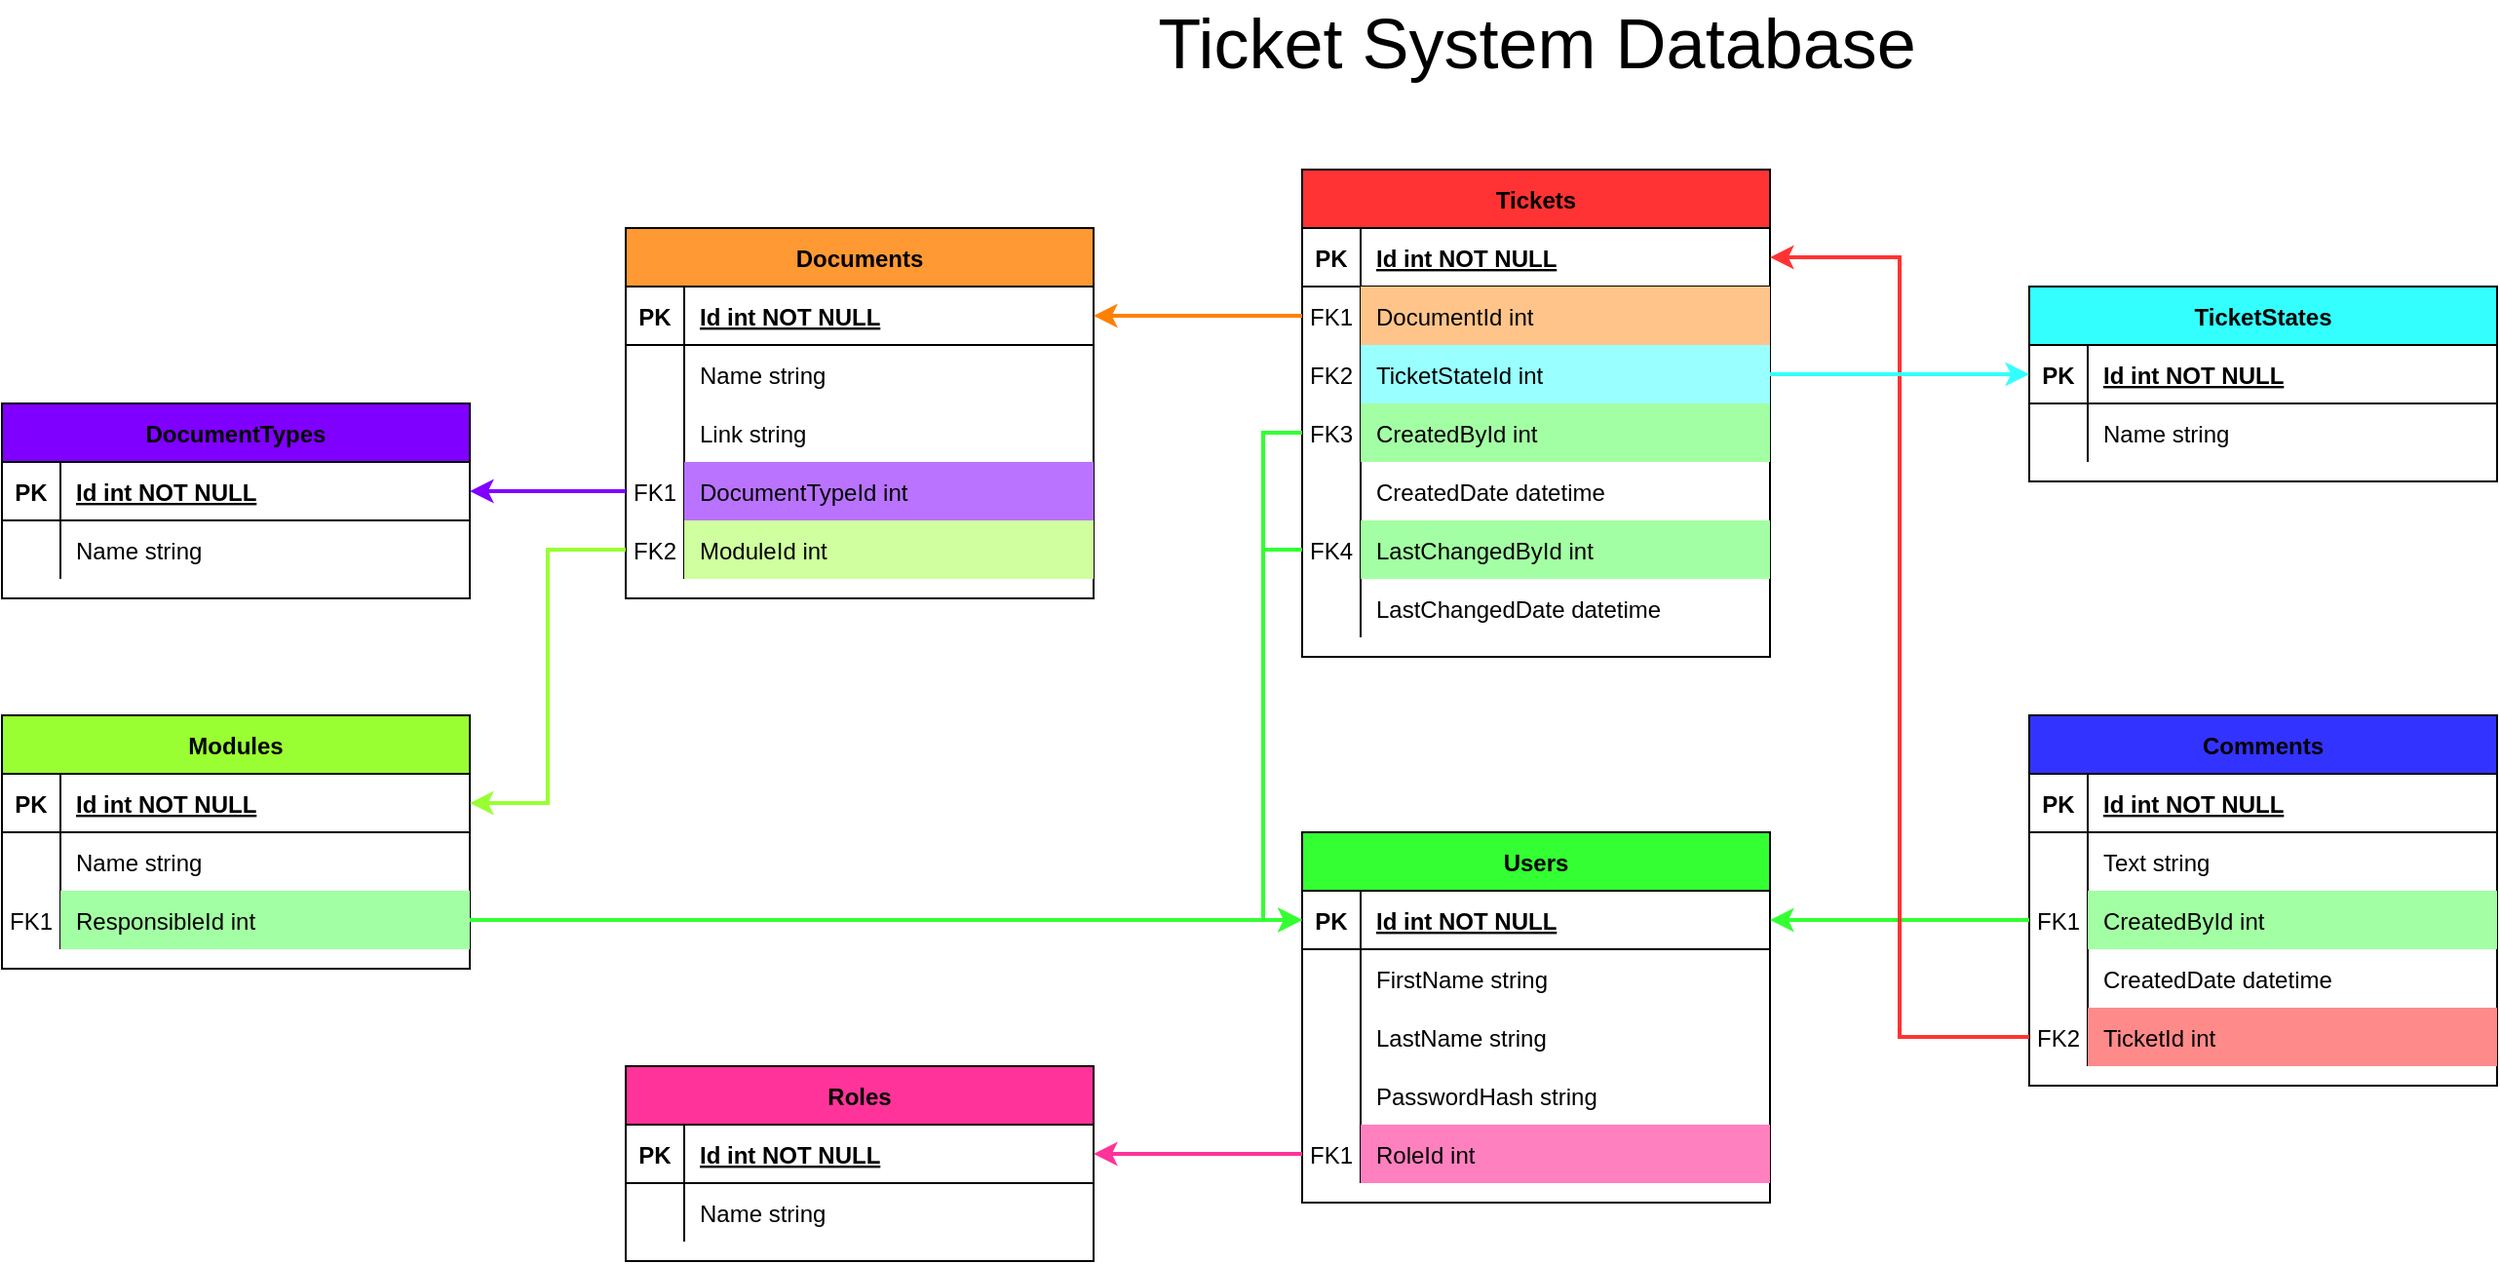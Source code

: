 <mxfile version="13.9.9" type="device"><diagram id="R2lEEEUBdFMjLlhIrx00" name="Page-1"><mxGraphModel dx="1086" dy="806" grid="1" gridSize="10" guides="1" tooltips="1" connect="1" arrows="1" fold="1" page="1" pageScale="1" pageWidth="1654" pageHeight="1169" math="0" shadow="0" extFonts="Permanent Marker^https://fonts.googleapis.com/css?family=Permanent+Marker"><root><mxCell id="0"/><mxCell id="1" parent="0"/><mxCell id="C-vyLk0tnHw3VtMMgP7b-2" value="Tickets" style="shape=table;startSize=30;container=1;collapsible=1;childLayout=tableLayout;fixedRows=1;rowLines=0;fontStyle=1;align=center;resizeLast=1;fillColor=#FF3333;" parent="1" vertex="1"><mxGeometry x="707" y="120" width="240" height="250" as="geometry"/></mxCell><mxCell id="C-vyLk0tnHw3VtMMgP7b-3" value="" style="shape=partialRectangle;collapsible=0;dropTarget=0;pointerEvents=0;fillColor=none;points=[[0,0.5],[1,0.5]];portConstraint=eastwest;top=0;left=0;right=0;bottom=1;" parent="C-vyLk0tnHw3VtMMgP7b-2" vertex="1"><mxGeometry y="30" width="240" height="30" as="geometry"/></mxCell><mxCell id="C-vyLk0tnHw3VtMMgP7b-4" value="PK" style="shape=partialRectangle;overflow=hidden;connectable=0;fillColor=none;top=0;left=0;bottom=0;right=0;fontStyle=1;" parent="C-vyLk0tnHw3VtMMgP7b-3" vertex="1"><mxGeometry width="30" height="30" as="geometry"/></mxCell><mxCell id="C-vyLk0tnHw3VtMMgP7b-5" value="Id int NOT NULL " style="shape=partialRectangle;overflow=hidden;connectable=0;fillColor=none;top=0;left=0;bottom=0;right=0;align=left;spacingLeft=6;fontStyle=5;" parent="C-vyLk0tnHw3VtMMgP7b-3" vertex="1"><mxGeometry x="30" width="210" height="30" as="geometry"/></mxCell><mxCell id="C-vyLk0tnHw3VtMMgP7b-9" value="" style="shape=partialRectangle;collapsible=0;dropTarget=0;pointerEvents=0;fillColor=none;points=[[0,0.5],[1,0.5]];portConstraint=eastwest;top=0;left=0;right=0;bottom=0;" parent="C-vyLk0tnHw3VtMMgP7b-2" vertex="1"><mxGeometry y="60" width="240" height="30" as="geometry"/></mxCell><mxCell id="C-vyLk0tnHw3VtMMgP7b-10" value="FK1" style="shape=partialRectangle;overflow=hidden;connectable=0;fillColor=none;top=0;left=0;bottom=0;right=0;" parent="C-vyLk0tnHw3VtMMgP7b-9" vertex="1"><mxGeometry width="30" height="30" as="geometry"/></mxCell><mxCell id="C-vyLk0tnHw3VtMMgP7b-11" value="DocumentId int" style="shape=partialRectangle;overflow=hidden;connectable=0;top=0;left=0;bottom=0;right=0;align=left;spacingLeft=6;fillColor=#FFC48A;" parent="C-vyLk0tnHw3VtMMgP7b-9" vertex="1"><mxGeometry x="30" width="210" height="30" as="geometry"/></mxCell><mxCell id="S55iQ5VllEJQa9KrodJ4-59" value="" style="shape=partialRectangle;collapsible=0;dropTarget=0;pointerEvents=0;fillColor=none;points=[[0,0.5],[1,0.5]];portConstraint=eastwest;top=0;left=0;right=0;bottom=0;" parent="C-vyLk0tnHw3VtMMgP7b-2" vertex="1"><mxGeometry y="90" width="240" height="30" as="geometry"/></mxCell><mxCell id="S55iQ5VllEJQa9KrodJ4-60" value="FK2" style="shape=partialRectangle;overflow=hidden;connectable=0;fillColor=none;top=0;left=0;bottom=0;right=0;" parent="S55iQ5VllEJQa9KrodJ4-59" vertex="1"><mxGeometry width="30" height="30" as="geometry"/></mxCell><mxCell id="S55iQ5VllEJQa9KrodJ4-61" value="TicketStateId int" style="shape=partialRectangle;overflow=hidden;connectable=0;top=0;left=0;bottom=0;right=0;align=left;spacingLeft=6;fillColor=#99FFFF;" parent="S55iQ5VllEJQa9KrodJ4-59" vertex="1"><mxGeometry x="30" width="210" height="30" as="geometry"/></mxCell><mxCell id="S55iQ5VllEJQa9KrodJ4-62" value="" style="shape=partialRectangle;collapsible=0;dropTarget=0;pointerEvents=0;fillColor=none;points=[[0,0.5],[1,0.5]];portConstraint=eastwest;top=0;left=0;right=0;bottom=0;" parent="C-vyLk0tnHw3VtMMgP7b-2" vertex="1"><mxGeometry y="120" width="240" height="30" as="geometry"/></mxCell><mxCell id="S55iQ5VllEJQa9KrodJ4-63" value="FK3" style="shape=partialRectangle;overflow=hidden;connectable=0;fillColor=none;top=0;left=0;bottom=0;right=0;" parent="S55iQ5VllEJQa9KrodJ4-62" vertex="1"><mxGeometry width="30" height="30" as="geometry"/></mxCell><mxCell id="S55iQ5VllEJQa9KrodJ4-64" value="CreatedById int" style="shape=partialRectangle;overflow=hidden;connectable=0;top=0;left=0;bottom=0;right=0;align=left;spacingLeft=6;fillColor=#A3FFA3;" parent="S55iQ5VllEJQa9KrodJ4-62" vertex="1"><mxGeometry x="30" width="210" height="30" as="geometry"/></mxCell><mxCell id="S55iQ5VllEJQa9KrodJ4-65" value="" style="shape=partialRectangle;collapsible=0;dropTarget=0;pointerEvents=0;fillColor=none;points=[[0,0.5],[1,0.5]];portConstraint=eastwest;top=0;left=0;right=0;bottom=0;" parent="C-vyLk0tnHw3VtMMgP7b-2" vertex="1"><mxGeometry y="150" width="240" height="30" as="geometry"/></mxCell><mxCell id="S55iQ5VllEJQa9KrodJ4-66" value="" style="shape=partialRectangle;overflow=hidden;connectable=0;fillColor=none;top=0;left=0;bottom=0;right=0;" parent="S55iQ5VllEJQa9KrodJ4-65" vertex="1"><mxGeometry width="30" height="30" as="geometry"/></mxCell><mxCell id="S55iQ5VllEJQa9KrodJ4-67" value="CreatedDate datetime" style="shape=partialRectangle;overflow=hidden;connectable=0;fillColor=none;top=0;left=0;bottom=0;right=0;align=left;spacingLeft=6;" parent="S55iQ5VllEJQa9KrodJ4-65" vertex="1"><mxGeometry x="30" width="210" height="30" as="geometry"/></mxCell><mxCell id="S55iQ5VllEJQa9KrodJ4-68" value="" style="shape=partialRectangle;collapsible=0;dropTarget=0;pointerEvents=0;fillColor=none;points=[[0,0.5],[1,0.5]];portConstraint=eastwest;top=0;left=0;right=0;bottom=0;" parent="C-vyLk0tnHw3VtMMgP7b-2" vertex="1"><mxGeometry y="180" width="240" height="30" as="geometry"/></mxCell><mxCell id="S55iQ5VllEJQa9KrodJ4-69" value="FK4" style="shape=partialRectangle;overflow=hidden;connectable=0;fillColor=none;top=0;left=0;bottom=0;right=0;" parent="S55iQ5VllEJQa9KrodJ4-68" vertex="1"><mxGeometry width="30" height="30" as="geometry"/></mxCell><mxCell id="S55iQ5VllEJQa9KrodJ4-70" value="LastChangedById int" style="shape=partialRectangle;overflow=hidden;connectable=0;top=0;left=0;bottom=0;right=0;align=left;spacingLeft=6;fillColor=#A3FFA3;" parent="S55iQ5VllEJQa9KrodJ4-68" vertex="1"><mxGeometry x="30" width="210" height="30" as="geometry"/></mxCell><mxCell id="S55iQ5VllEJQa9KrodJ4-71" value="" style="shape=partialRectangle;collapsible=0;dropTarget=0;pointerEvents=0;fillColor=none;points=[[0,0.5],[1,0.5]];portConstraint=eastwest;top=0;left=0;right=0;bottom=0;" parent="C-vyLk0tnHw3VtMMgP7b-2" vertex="1"><mxGeometry y="210" width="240" height="30" as="geometry"/></mxCell><mxCell id="S55iQ5VllEJQa9KrodJ4-72" value="" style="shape=partialRectangle;overflow=hidden;connectable=0;fillColor=none;top=0;left=0;bottom=0;right=0;" parent="S55iQ5VllEJQa9KrodJ4-71" vertex="1"><mxGeometry width="30" height="30" as="geometry"/></mxCell><mxCell id="S55iQ5VllEJQa9KrodJ4-73" value="LastChangedDate datetime" style="shape=partialRectangle;overflow=hidden;connectable=0;fillColor=none;top=0;left=0;bottom=0;right=0;align=left;spacingLeft=6;" parent="S55iQ5VllEJQa9KrodJ4-71" vertex="1"><mxGeometry x="30" width="210" height="30" as="geometry"/></mxCell><mxCell id="C-vyLk0tnHw3VtMMgP7b-23" value="DocumentTypes" style="shape=table;startSize=30;container=1;collapsible=1;childLayout=tableLayout;fixedRows=1;rowLines=0;fontStyle=1;align=center;resizeLast=1;fillColor=#7F00FF;" parent="1" vertex="1"><mxGeometry x="40" y="240" width="240" height="100" as="geometry"/></mxCell><mxCell id="C-vyLk0tnHw3VtMMgP7b-24" value="" style="shape=partialRectangle;collapsible=0;dropTarget=0;pointerEvents=0;fillColor=none;points=[[0,0.5],[1,0.5]];portConstraint=eastwest;top=0;left=0;right=0;bottom=1;" parent="C-vyLk0tnHw3VtMMgP7b-23" vertex="1"><mxGeometry y="30" width="240" height="30" as="geometry"/></mxCell><mxCell id="C-vyLk0tnHw3VtMMgP7b-25" value="PK" style="shape=partialRectangle;overflow=hidden;connectable=0;fillColor=none;top=0;left=0;bottom=0;right=0;fontStyle=1;" parent="C-vyLk0tnHw3VtMMgP7b-24" vertex="1"><mxGeometry width="30" height="30" as="geometry"/></mxCell><mxCell id="C-vyLk0tnHw3VtMMgP7b-26" value="Id int NOT NULL " style="shape=partialRectangle;overflow=hidden;connectable=0;fillColor=none;top=0;left=0;bottom=0;right=0;align=left;spacingLeft=6;fontStyle=5;" parent="C-vyLk0tnHw3VtMMgP7b-24" vertex="1"><mxGeometry x="30" width="210" height="30" as="geometry"/></mxCell><mxCell id="C-vyLk0tnHw3VtMMgP7b-27" value="" style="shape=partialRectangle;collapsible=0;dropTarget=0;pointerEvents=0;fillColor=none;points=[[0,0.5],[1,0.5]];portConstraint=eastwest;top=0;left=0;right=0;bottom=0;" parent="C-vyLk0tnHw3VtMMgP7b-23" vertex="1"><mxGeometry y="60" width="240" height="30" as="geometry"/></mxCell><mxCell id="C-vyLk0tnHw3VtMMgP7b-28" value="" style="shape=partialRectangle;overflow=hidden;connectable=0;fillColor=none;top=0;left=0;bottom=0;right=0;" parent="C-vyLk0tnHw3VtMMgP7b-27" vertex="1"><mxGeometry width="30" height="30" as="geometry"/></mxCell><mxCell id="C-vyLk0tnHw3VtMMgP7b-29" value="Name string" style="shape=partialRectangle;overflow=hidden;connectable=0;fillColor=none;top=0;left=0;bottom=0;right=0;align=left;spacingLeft=6;" parent="C-vyLk0tnHw3VtMMgP7b-27" vertex="1"><mxGeometry x="30" width="210" height="30" as="geometry"/></mxCell><mxCell id="S55iQ5VllEJQa9KrodJ4-15" value="Modules" style="shape=table;startSize=30;container=1;collapsible=1;childLayout=tableLayout;fixedRows=1;rowLines=0;fontStyle=1;align=center;resizeLast=1;fillColor=#99FF33;" parent="1" vertex="1"><mxGeometry x="40" y="400" width="240" height="130" as="geometry"/></mxCell><mxCell id="S55iQ5VllEJQa9KrodJ4-16" value="" style="shape=partialRectangle;collapsible=0;dropTarget=0;pointerEvents=0;fillColor=none;points=[[0,0.5],[1,0.5]];portConstraint=eastwest;top=0;left=0;right=0;bottom=1;" parent="S55iQ5VllEJQa9KrodJ4-15" vertex="1"><mxGeometry y="30" width="240" height="30" as="geometry"/></mxCell><mxCell id="S55iQ5VllEJQa9KrodJ4-17" value="PK" style="shape=partialRectangle;overflow=hidden;connectable=0;fillColor=none;top=0;left=0;bottom=0;right=0;fontStyle=1;" parent="S55iQ5VllEJQa9KrodJ4-16" vertex="1"><mxGeometry width="30" height="30" as="geometry"/></mxCell><mxCell id="S55iQ5VllEJQa9KrodJ4-18" value="Id int NOT NULL " style="shape=partialRectangle;overflow=hidden;connectable=0;fillColor=none;top=0;left=0;bottom=0;right=0;align=left;spacingLeft=6;fontStyle=5;" parent="S55iQ5VllEJQa9KrodJ4-16" vertex="1"><mxGeometry x="30" width="210" height="30" as="geometry"/></mxCell><mxCell id="S55iQ5VllEJQa9KrodJ4-19" value="" style="shape=partialRectangle;collapsible=0;dropTarget=0;pointerEvents=0;fillColor=none;points=[[0,0.5],[1,0.5]];portConstraint=eastwest;top=0;left=0;right=0;bottom=0;" parent="S55iQ5VllEJQa9KrodJ4-15" vertex="1"><mxGeometry y="60" width="240" height="30" as="geometry"/></mxCell><mxCell id="S55iQ5VllEJQa9KrodJ4-20" value="" style="shape=partialRectangle;overflow=hidden;connectable=0;fillColor=none;top=0;left=0;bottom=0;right=0;" parent="S55iQ5VllEJQa9KrodJ4-19" vertex="1"><mxGeometry width="30" height="30" as="geometry"/></mxCell><mxCell id="S55iQ5VllEJQa9KrodJ4-21" value="Name string" style="shape=partialRectangle;overflow=hidden;connectable=0;fillColor=none;top=0;left=0;bottom=0;right=0;align=left;spacingLeft=6;" parent="S55iQ5VllEJQa9KrodJ4-19" vertex="1"><mxGeometry x="30" width="210" height="30" as="geometry"/></mxCell><mxCell id="5QqvSq-tXzuKRRl05Fz5-21" value="" style="shape=partialRectangle;collapsible=0;dropTarget=0;pointerEvents=0;fillColor=none;points=[[0,0.5],[1,0.5]];portConstraint=eastwest;top=0;left=0;right=0;bottom=0;" parent="S55iQ5VllEJQa9KrodJ4-15" vertex="1"><mxGeometry y="90" width="240" height="30" as="geometry"/></mxCell><mxCell id="5QqvSq-tXzuKRRl05Fz5-22" value="FK1" style="shape=partialRectangle;overflow=hidden;connectable=0;fillColor=none;top=0;left=0;bottom=0;right=0;" parent="5QqvSq-tXzuKRRl05Fz5-21" vertex="1"><mxGeometry width="30" height="30" as="geometry"/></mxCell><mxCell id="5QqvSq-tXzuKRRl05Fz5-23" value="ResponsibleId int" style="shape=partialRectangle;overflow=hidden;connectable=0;top=0;left=0;bottom=0;right=0;align=left;spacingLeft=6;fillColor=#A3FFA3;" parent="5QqvSq-tXzuKRRl05Fz5-21" vertex="1"><mxGeometry x="30" width="210" height="30" as="geometry"/></mxCell><mxCell id="S55iQ5VllEJQa9KrodJ4-22" value="TicketStates" style="shape=table;startSize=30;container=1;collapsible=1;childLayout=tableLayout;fixedRows=1;rowLines=0;fontStyle=1;align=center;resizeLast=1;fillColor=#33FFFF;" parent="1" vertex="1"><mxGeometry x="1080" y="180" width="240" height="100" as="geometry"/></mxCell><mxCell id="S55iQ5VllEJQa9KrodJ4-23" value="" style="shape=partialRectangle;collapsible=0;dropTarget=0;pointerEvents=0;fillColor=none;points=[[0,0.5],[1,0.5]];portConstraint=eastwest;top=0;left=0;right=0;bottom=1;" parent="S55iQ5VllEJQa9KrodJ4-22" vertex="1"><mxGeometry y="30" width="240" height="30" as="geometry"/></mxCell><mxCell id="S55iQ5VllEJQa9KrodJ4-24" value="PK" style="shape=partialRectangle;overflow=hidden;connectable=0;fillColor=none;top=0;left=0;bottom=0;right=0;fontStyle=1;" parent="S55iQ5VllEJQa9KrodJ4-23" vertex="1"><mxGeometry width="30" height="30" as="geometry"/></mxCell><mxCell id="S55iQ5VllEJQa9KrodJ4-25" value="Id int NOT NULL " style="shape=partialRectangle;overflow=hidden;connectable=0;fillColor=none;top=0;left=0;bottom=0;right=0;align=left;spacingLeft=6;fontStyle=5;" parent="S55iQ5VllEJQa9KrodJ4-23" vertex="1"><mxGeometry x="30" width="210" height="30" as="geometry"/></mxCell><mxCell id="S55iQ5VllEJQa9KrodJ4-26" value="" style="shape=partialRectangle;collapsible=0;dropTarget=0;pointerEvents=0;fillColor=none;points=[[0,0.5],[1,0.5]];portConstraint=eastwest;top=0;left=0;right=0;bottom=0;" parent="S55iQ5VllEJQa9KrodJ4-22" vertex="1"><mxGeometry y="60" width="240" height="30" as="geometry"/></mxCell><mxCell id="S55iQ5VllEJQa9KrodJ4-27" value="" style="shape=partialRectangle;overflow=hidden;connectable=0;fillColor=none;top=0;left=0;bottom=0;right=0;" parent="S55iQ5VllEJQa9KrodJ4-26" vertex="1"><mxGeometry width="30" height="30" as="geometry"/></mxCell><mxCell id="S55iQ5VllEJQa9KrodJ4-28" value="Name string" style="shape=partialRectangle;overflow=hidden;connectable=0;fillColor=none;top=0;left=0;bottom=0;right=0;align=left;spacingLeft=6;" parent="S55iQ5VllEJQa9KrodJ4-26" vertex="1"><mxGeometry x="30" width="210" height="30" as="geometry"/></mxCell><mxCell id="S55iQ5VllEJQa9KrodJ4-29" value="Roles" style="shape=table;startSize=30;container=1;collapsible=1;childLayout=tableLayout;fixedRows=1;rowLines=0;fontStyle=1;align=center;resizeLast=1;fillColor=#FF3399;" parent="1" vertex="1"><mxGeometry x="360" y="580" width="240" height="100" as="geometry"/></mxCell><mxCell id="S55iQ5VllEJQa9KrodJ4-30" value="" style="shape=partialRectangle;collapsible=0;dropTarget=0;pointerEvents=0;fillColor=none;points=[[0,0.5],[1,0.5]];portConstraint=eastwest;top=0;left=0;right=0;bottom=1;" parent="S55iQ5VllEJQa9KrodJ4-29" vertex="1"><mxGeometry y="30" width="240" height="30" as="geometry"/></mxCell><mxCell id="S55iQ5VllEJQa9KrodJ4-31" value="PK" style="shape=partialRectangle;overflow=hidden;connectable=0;fillColor=none;top=0;left=0;bottom=0;right=0;fontStyle=1;" parent="S55iQ5VllEJQa9KrodJ4-30" vertex="1"><mxGeometry width="30" height="30" as="geometry"/></mxCell><mxCell id="S55iQ5VllEJQa9KrodJ4-32" value="Id int NOT NULL " style="shape=partialRectangle;overflow=hidden;connectable=0;fillColor=none;top=0;left=0;bottom=0;right=0;align=left;spacingLeft=6;fontStyle=5;" parent="S55iQ5VllEJQa9KrodJ4-30" vertex="1"><mxGeometry x="30" width="210" height="30" as="geometry"/></mxCell><mxCell id="S55iQ5VllEJQa9KrodJ4-33" value="" style="shape=partialRectangle;collapsible=0;dropTarget=0;pointerEvents=0;fillColor=none;points=[[0,0.5],[1,0.5]];portConstraint=eastwest;top=0;left=0;right=0;bottom=0;" parent="S55iQ5VllEJQa9KrodJ4-29" vertex="1"><mxGeometry y="60" width="240" height="30" as="geometry"/></mxCell><mxCell id="S55iQ5VllEJQa9KrodJ4-34" value="" style="shape=partialRectangle;overflow=hidden;connectable=0;fillColor=none;top=0;left=0;bottom=0;right=0;" parent="S55iQ5VllEJQa9KrodJ4-33" vertex="1"><mxGeometry width="30" height="30" as="geometry"/></mxCell><mxCell id="S55iQ5VllEJQa9KrodJ4-35" value="Name string" style="shape=partialRectangle;overflow=hidden;connectable=0;fillColor=none;top=0;left=0;bottom=0;right=0;align=left;spacingLeft=6;" parent="S55iQ5VllEJQa9KrodJ4-33" vertex="1"><mxGeometry x="30" width="210" height="30" as="geometry"/></mxCell><mxCell id="S55iQ5VllEJQa9KrodJ4-43" value="Users" style="shape=table;startSize=30;container=1;collapsible=1;childLayout=tableLayout;fixedRows=1;rowLines=0;fontStyle=1;align=center;resizeLast=1;fillColor=#33FF33;" parent="1" vertex="1"><mxGeometry x="707" y="460" width="240" height="190" as="geometry"/></mxCell><mxCell id="S55iQ5VllEJQa9KrodJ4-44" value="" style="shape=partialRectangle;collapsible=0;dropTarget=0;pointerEvents=0;fillColor=none;points=[[0,0.5],[1,0.5]];portConstraint=eastwest;top=0;left=0;right=0;bottom=1;" parent="S55iQ5VllEJQa9KrodJ4-43" vertex="1"><mxGeometry y="30" width="240" height="30" as="geometry"/></mxCell><mxCell id="S55iQ5VllEJQa9KrodJ4-45" value="PK" style="shape=partialRectangle;overflow=hidden;connectable=0;fillColor=none;top=0;left=0;bottom=0;right=0;fontStyle=1;" parent="S55iQ5VllEJQa9KrodJ4-44" vertex="1"><mxGeometry width="30" height="30" as="geometry"/></mxCell><mxCell id="S55iQ5VllEJQa9KrodJ4-46" value="Id int NOT NULL " style="shape=partialRectangle;overflow=hidden;connectable=0;fillColor=none;top=0;left=0;bottom=0;right=0;align=left;spacingLeft=6;fontStyle=5;" parent="S55iQ5VllEJQa9KrodJ4-44" vertex="1"><mxGeometry x="30" width="210" height="30" as="geometry"/></mxCell><mxCell id="S55iQ5VllEJQa9KrodJ4-47" value="" style="shape=partialRectangle;collapsible=0;dropTarget=0;pointerEvents=0;fillColor=none;points=[[0,0.5],[1,0.5]];portConstraint=eastwest;top=0;left=0;right=0;bottom=0;" parent="S55iQ5VllEJQa9KrodJ4-43" vertex="1"><mxGeometry y="60" width="240" height="30" as="geometry"/></mxCell><mxCell id="S55iQ5VllEJQa9KrodJ4-48" value="" style="shape=partialRectangle;overflow=hidden;connectable=0;fillColor=none;top=0;left=0;bottom=0;right=0;" parent="S55iQ5VllEJQa9KrodJ4-47" vertex="1"><mxGeometry width="30" height="30" as="geometry"/></mxCell><mxCell id="S55iQ5VllEJQa9KrodJ4-49" value="FirstName string" style="shape=partialRectangle;overflow=hidden;connectable=0;fillColor=none;top=0;left=0;bottom=0;right=0;align=left;spacingLeft=6;" parent="S55iQ5VllEJQa9KrodJ4-47" vertex="1"><mxGeometry x="30" width="210" height="30" as="geometry"/></mxCell><mxCell id="S55iQ5VllEJQa9KrodJ4-50" value="" style="shape=partialRectangle;collapsible=0;dropTarget=0;pointerEvents=0;fillColor=none;points=[[0,0.5],[1,0.5]];portConstraint=eastwest;top=0;left=0;right=0;bottom=0;" parent="S55iQ5VllEJQa9KrodJ4-43" vertex="1"><mxGeometry y="90" width="240" height="30" as="geometry"/></mxCell><mxCell id="S55iQ5VllEJQa9KrodJ4-51" value="" style="shape=partialRectangle;overflow=hidden;connectable=0;fillColor=none;top=0;left=0;bottom=0;right=0;" parent="S55iQ5VllEJQa9KrodJ4-50" vertex="1"><mxGeometry width="30" height="30" as="geometry"/></mxCell><mxCell id="S55iQ5VllEJQa9KrodJ4-52" value="LastName string" style="shape=partialRectangle;overflow=hidden;connectable=0;fillColor=none;top=0;left=0;bottom=0;right=0;align=left;spacingLeft=6;" parent="S55iQ5VllEJQa9KrodJ4-50" vertex="1"><mxGeometry x="30" width="210" height="30" as="geometry"/></mxCell><mxCell id="5QqvSq-tXzuKRRl05Fz5-15" value="" style="shape=partialRectangle;collapsible=0;dropTarget=0;pointerEvents=0;fillColor=none;points=[[0,0.5],[1,0.5]];portConstraint=eastwest;top=0;left=0;right=0;bottom=0;" parent="S55iQ5VllEJQa9KrodJ4-43" vertex="1"><mxGeometry y="120" width="240" height="30" as="geometry"/></mxCell><mxCell id="5QqvSq-tXzuKRRl05Fz5-16" value="" style="shape=partialRectangle;overflow=hidden;connectable=0;fillColor=none;top=0;left=0;bottom=0;right=0;" parent="5QqvSq-tXzuKRRl05Fz5-15" vertex="1"><mxGeometry width="30" height="30" as="geometry"/></mxCell><mxCell id="5QqvSq-tXzuKRRl05Fz5-17" value="PasswordHash string" style="shape=partialRectangle;overflow=hidden;connectable=0;fillColor=none;top=0;left=0;bottom=0;right=0;align=left;spacingLeft=6;" parent="5QqvSq-tXzuKRRl05Fz5-15" vertex="1"><mxGeometry x="30" width="210" height="30" as="geometry"/></mxCell><mxCell id="5QqvSq-tXzuKRRl05Fz5-24" value="" style="shape=partialRectangle;collapsible=0;dropTarget=0;pointerEvents=0;fillColor=none;points=[[0,0.5],[1,0.5]];portConstraint=eastwest;top=0;left=0;right=0;bottom=0;" parent="S55iQ5VllEJQa9KrodJ4-43" vertex="1"><mxGeometry y="150" width="240" height="30" as="geometry"/></mxCell><mxCell id="5QqvSq-tXzuKRRl05Fz5-25" value="FK1" style="shape=partialRectangle;overflow=hidden;connectable=0;fillColor=none;top=0;left=0;bottom=0;right=0;" parent="5QqvSq-tXzuKRRl05Fz5-24" vertex="1"><mxGeometry width="30" height="30" as="geometry"/></mxCell><mxCell id="5QqvSq-tXzuKRRl05Fz5-26" value="RoleId int" style="shape=partialRectangle;overflow=hidden;connectable=0;top=0;left=0;bottom=0;right=0;align=left;spacingLeft=6;fillColor=#FF80BF;" parent="5QqvSq-tXzuKRRl05Fz5-24" vertex="1"><mxGeometry x="30" width="210" height="30" as="geometry"/></mxCell><mxCell id="S55iQ5VllEJQa9KrodJ4-74" value="Comments" style="shape=table;startSize=30;container=1;collapsible=1;childLayout=tableLayout;fixedRows=1;rowLines=0;fontStyle=1;align=center;resizeLast=1;fillColor=#3333FF;" parent="1" vertex="1"><mxGeometry x="1080" y="400" width="240" height="190" as="geometry"/></mxCell><mxCell id="S55iQ5VllEJQa9KrodJ4-75" value="" style="shape=partialRectangle;collapsible=0;dropTarget=0;pointerEvents=0;fillColor=none;points=[[0,0.5],[1,0.5]];portConstraint=eastwest;top=0;left=0;right=0;bottom=1;" parent="S55iQ5VllEJQa9KrodJ4-74" vertex="1"><mxGeometry y="30" width="240" height="30" as="geometry"/></mxCell><mxCell id="S55iQ5VllEJQa9KrodJ4-76" value="PK" style="shape=partialRectangle;overflow=hidden;connectable=0;fillColor=none;top=0;left=0;bottom=0;right=0;fontStyle=1;" parent="S55iQ5VllEJQa9KrodJ4-75" vertex="1"><mxGeometry width="30" height="30" as="geometry"/></mxCell><mxCell id="S55iQ5VllEJQa9KrodJ4-77" value="Id int NOT NULL " style="shape=partialRectangle;overflow=hidden;connectable=0;fillColor=none;top=0;left=0;bottom=0;right=0;align=left;spacingLeft=6;fontStyle=5;" parent="S55iQ5VllEJQa9KrodJ4-75" vertex="1"><mxGeometry x="30" width="210" height="30" as="geometry"/></mxCell><mxCell id="S55iQ5VllEJQa9KrodJ4-78" value="" style="shape=partialRectangle;collapsible=0;dropTarget=0;pointerEvents=0;fillColor=none;points=[[0,0.5],[1,0.5]];portConstraint=eastwest;top=0;left=0;right=0;bottom=0;" parent="S55iQ5VllEJQa9KrodJ4-74" vertex="1"><mxGeometry y="60" width="240" height="30" as="geometry"/></mxCell><mxCell id="S55iQ5VllEJQa9KrodJ4-79" value="" style="shape=partialRectangle;overflow=hidden;connectable=0;fillColor=none;top=0;left=0;bottom=0;right=0;" parent="S55iQ5VllEJQa9KrodJ4-78" vertex="1"><mxGeometry width="30" height="30" as="geometry"/></mxCell><mxCell id="S55iQ5VllEJQa9KrodJ4-80" value="Text string" style="shape=partialRectangle;overflow=hidden;connectable=0;fillColor=none;top=0;left=0;bottom=0;right=0;align=left;spacingLeft=6;" parent="S55iQ5VllEJQa9KrodJ4-78" vertex="1"><mxGeometry x="30" width="210" height="30" as="geometry"/></mxCell><mxCell id="S55iQ5VllEJQa9KrodJ4-87" value="" style="shape=partialRectangle;collapsible=0;dropTarget=0;pointerEvents=0;fillColor=none;points=[[0,0.5],[1,0.5]];portConstraint=eastwest;top=0;left=0;right=0;bottom=0;" parent="S55iQ5VllEJQa9KrodJ4-74" vertex="1"><mxGeometry y="90" width="240" height="30" as="geometry"/></mxCell><mxCell id="S55iQ5VllEJQa9KrodJ4-88" value="FK1" style="shape=partialRectangle;overflow=hidden;connectable=0;fillColor=none;top=0;left=0;bottom=0;right=0;" parent="S55iQ5VllEJQa9KrodJ4-87" vertex="1"><mxGeometry width="30" height="30" as="geometry"/></mxCell><mxCell id="S55iQ5VllEJQa9KrodJ4-89" value="CreatedById int" style="shape=partialRectangle;overflow=hidden;connectable=0;top=0;left=0;bottom=0;right=0;align=left;spacingLeft=6;fillColor=#A3FFA3;" parent="S55iQ5VllEJQa9KrodJ4-87" vertex="1"><mxGeometry x="30" width="210" height="30" as="geometry"/></mxCell><mxCell id="5QqvSq-tXzuKRRl05Fz5-1" value="" style="shape=partialRectangle;collapsible=0;dropTarget=0;pointerEvents=0;fillColor=none;points=[[0,0.5],[1,0.5]];portConstraint=eastwest;top=0;left=0;right=0;bottom=0;" parent="S55iQ5VllEJQa9KrodJ4-74" vertex="1"><mxGeometry y="120" width="240" height="30" as="geometry"/></mxCell><mxCell id="5QqvSq-tXzuKRRl05Fz5-2" value="" style="shape=partialRectangle;overflow=hidden;connectable=0;fillColor=none;top=0;left=0;bottom=0;right=0;" parent="5QqvSq-tXzuKRRl05Fz5-1" vertex="1"><mxGeometry width="30" height="30" as="geometry"/></mxCell><mxCell id="5QqvSq-tXzuKRRl05Fz5-3" value="CreatedDate datetime" style="shape=partialRectangle;overflow=hidden;connectable=0;fillColor=none;top=0;left=0;bottom=0;right=0;align=left;spacingLeft=6;" parent="5QqvSq-tXzuKRRl05Fz5-1" vertex="1"><mxGeometry x="30" width="210" height="30" as="geometry"/></mxCell><mxCell id="S55iQ5VllEJQa9KrodJ4-93" value="" style="shape=partialRectangle;collapsible=0;dropTarget=0;pointerEvents=0;fillColor=none;points=[[0,0.5],[1,0.5]];portConstraint=eastwest;top=0;left=0;right=0;bottom=0;" parent="S55iQ5VllEJQa9KrodJ4-74" vertex="1"><mxGeometry y="150" width="240" height="30" as="geometry"/></mxCell><mxCell id="S55iQ5VllEJQa9KrodJ4-94" value="FK2" style="shape=partialRectangle;overflow=hidden;connectable=0;fillColor=none;top=0;left=0;bottom=0;right=0;" parent="S55iQ5VllEJQa9KrodJ4-93" vertex="1"><mxGeometry width="30" height="30" as="geometry"/></mxCell><mxCell id="S55iQ5VllEJQa9KrodJ4-95" value="TicketId int" style="shape=partialRectangle;overflow=hidden;connectable=0;top=0;left=0;bottom=0;right=0;align=left;spacingLeft=6;fillColor=#FF8A8A;" parent="S55iQ5VllEJQa9KrodJ4-93" vertex="1"><mxGeometry x="30" width="210" height="30" as="geometry"/></mxCell><mxCell id="S55iQ5VllEJQa9KrodJ4-96" value="Documents" style="shape=table;startSize=30;container=1;collapsible=1;childLayout=tableLayout;fixedRows=1;rowLines=0;fontStyle=1;align=center;resizeLast=1;fillColor=#FF9933;" parent="1" vertex="1"><mxGeometry x="360" y="150" width="240" height="190" as="geometry"/></mxCell><mxCell id="S55iQ5VllEJQa9KrodJ4-97" value="" style="shape=partialRectangle;collapsible=0;dropTarget=0;pointerEvents=0;fillColor=none;points=[[0,0.5],[1,0.5]];portConstraint=eastwest;top=0;left=0;right=0;bottom=1;" parent="S55iQ5VllEJQa9KrodJ4-96" vertex="1"><mxGeometry y="30" width="240" height="30" as="geometry"/></mxCell><mxCell id="S55iQ5VllEJQa9KrodJ4-98" value="PK" style="shape=partialRectangle;overflow=hidden;connectable=0;fillColor=none;top=0;left=0;bottom=0;right=0;fontStyle=1;" parent="S55iQ5VllEJQa9KrodJ4-97" vertex="1"><mxGeometry width="30" height="30" as="geometry"/></mxCell><mxCell id="S55iQ5VllEJQa9KrodJ4-99" value="Id int NOT NULL " style="shape=partialRectangle;overflow=hidden;connectable=0;fillColor=none;top=0;left=0;bottom=0;right=0;align=left;spacingLeft=6;fontStyle=5;" parent="S55iQ5VllEJQa9KrodJ4-97" vertex="1"><mxGeometry x="30" width="210" height="30" as="geometry"/></mxCell><mxCell id="S55iQ5VllEJQa9KrodJ4-100" value="" style="shape=partialRectangle;collapsible=0;dropTarget=0;pointerEvents=0;fillColor=none;points=[[0,0.5],[1,0.5]];portConstraint=eastwest;top=0;left=0;right=0;bottom=0;" parent="S55iQ5VllEJQa9KrodJ4-96" vertex="1"><mxGeometry y="60" width="240" height="30" as="geometry"/></mxCell><mxCell id="S55iQ5VllEJQa9KrodJ4-101" value="" style="shape=partialRectangle;overflow=hidden;connectable=0;fillColor=none;top=0;left=0;bottom=0;right=0;" parent="S55iQ5VllEJQa9KrodJ4-100" vertex="1"><mxGeometry width="30" height="30" as="geometry"/></mxCell><mxCell id="S55iQ5VllEJQa9KrodJ4-102" value="Name string" style="shape=partialRectangle;overflow=hidden;connectable=0;fillColor=none;top=0;left=0;bottom=0;right=0;align=left;spacingLeft=6;" parent="S55iQ5VllEJQa9KrodJ4-100" vertex="1"><mxGeometry x="30" width="210" height="30" as="geometry"/></mxCell><mxCell id="S55iQ5VllEJQa9KrodJ4-103" value="" style="shape=partialRectangle;collapsible=0;dropTarget=0;pointerEvents=0;fillColor=none;points=[[0,0.5],[1,0.5]];portConstraint=eastwest;top=0;left=0;right=0;bottom=0;" parent="S55iQ5VllEJQa9KrodJ4-96" vertex="1"><mxGeometry y="90" width="240" height="30" as="geometry"/></mxCell><mxCell id="S55iQ5VllEJQa9KrodJ4-104" value="" style="shape=partialRectangle;overflow=hidden;connectable=0;fillColor=none;top=0;left=0;bottom=0;right=0;" parent="S55iQ5VllEJQa9KrodJ4-103" vertex="1"><mxGeometry width="30" height="30" as="geometry"/></mxCell><mxCell id="S55iQ5VllEJQa9KrodJ4-105" value="Link string" style="shape=partialRectangle;overflow=hidden;connectable=0;fillColor=none;top=0;left=0;bottom=0;right=0;align=left;spacingLeft=6;" parent="S55iQ5VllEJQa9KrodJ4-103" vertex="1"><mxGeometry x="30" width="210" height="30" as="geometry"/></mxCell><mxCell id="S55iQ5VllEJQa9KrodJ4-106" value="" style="shape=partialRectangle;collapsible=0;dropTarget=0;pointerEvents=0;fillColor=none;points=[[0,0.5],[1,0.5]];portConstraint=eastwest;top=0;left=0;right=0;bottom=0;" parent="S55iQ5VllEJQa9KrodJ4-96" vertex="1"><mxGeometry y="120" width="240" height="30" as="geometry"/></mxCell><mxCell id="S55iQ5VllEJQa9KrodJ4-107" value="FK1" style="shape=partialRectangle;overflow=hidden;connectable=0;fillColor=none;top=0;left=0;bottom=0;right=0;" parent="S55iQ5VllEJQa9KrodJ4-106" vertex="1"><mxGeometry width="30" height="30" as="geometry"/></mxCell><mxCell id="S55iQ5VllEJQa9KrodJ4-108" value="DocumentTypeId int" style="shape=partialRectangle;overflow=hidden;connectable=0;top=0;left=0;bottom=0;right=0;align=left;spacingLeft=6;fillColor=#B973FF;" parent="S55iQ5VllEJQa9KrodJ4-106" vertex="1"><mxGeometry x="30" width="210" height="30" as="geometry"/></mxCell><mxCell id="5QqvSq-tXzuKRRl05Fz5-18" value="" style="shape=partialRectangle;collapsible=0;dropTarget=0;pointerEvents=0;fillColor=none;points=[[0,0.5],[1,0.5]];portConstraint=eastwest;top=0;left=0;right=0;bottom=0;" parent="S55iQ5VllEJQa9KrodJ4-96" vertex="1"><mxGeometry y="150" width="240" height="30" as="geometry"/></mxCell><mxCell id="5QqvSq-tXzuKRRl05Fz5-19" value="FK2" style="shape=partialRectangle;overflow=hidden;connectable=0;fillColor=none;top=0;left=0;bottom=0;right=0;" parent="5QqvSq-tXzuKRRl05Fz5-18" vertex="1"><mxGeometry width="30" height="30" as="geometry"/></mxCell><mxCell id="5QqvSq-tXzuKRRl05Fz5-20" value="ModuleId int" style="shape=partialRectangle;overflow=hidden;connectable=0;top=0;left=0;bottom=0;right=0;align=left;spacingLeft=6;fillColor=#CFFF9E;" parent="5QqvSq-tXzuKRRl05Fz5-18" vertex="1"><mxGeometry x="30" width="210" height="30" as="geometry"/></mxCell><mxCell id="S55iQ5VllEJQa9KrodJ4-134" style="edgeStyle=orthogonalEdgeStyle;rounded=0;orthogonalLoop=1;jettySize=auto;html=1;exitX=0;exitY=0.5;exitDx=0;exitDy=0;entryX=1;entryY=0.5;entryDx=0;entryDy=0;strokeColor=#FF3399;strokeWidth=2;" parent="1" source="5QqvSq-tXzuKRRl05Fz5-24" target="S55iQ5VllEJQa9KrodJ4-30" edge="1"><mxGeometry relative="1" as="geometry"><mxPoint x="360" y="585" as="sourcePoint"/></mxGeometry></mxCell><mxCell id="S55iQ5VllEJQa9KrodJ4-145" style="edgeStyle=orthogonalEdgeStyle;rounded=0;orthogonalLoop=1;jettySize=auto;html=1;exitX=0;exitY=0.5;exitDx=0;exitDy=0;entryX=1;entryY=0.5;entryDx=0;entryDy=0;strokeColor=#7F00FF;strokeWidth=2;" parent="1" source="S55iQ5VllEJQa9KrodJ4-106" target="C-vyLk0tnHw3VtMMgP7b-24" edge="1"><mxGeometry relative="1" as="geometry"/></mxCell><mxCell id="S55iQ5VllEJQa9KrodJ4-149" value="&lt;font style=&quot;font-size: 36px&quot;&gt;Ticket System Database&lt;/font&gt;" style="text;html=1;align=center;verticalAlign=middle;resizable=0;points=[];autosize=1;" parent="1" vertex="1"><mxGeometry x="627" y="40" width="400" height="30" as="geometry"/></mxCell><mxCell id="DPeytMEKGnsmmQj6NHd9-1" style="edgeStyle=orthogonalEdgeStyle;rounded=0;orthogonalLoop=1;jettySize=auto;html=1;exitX=0;exitY=0.5;exitDx=0;exitDy=0;strokeWidth=2;strokeColor=#FF8000;entryX=1;entryY=0.5;entryDx=0;entryDy=0;" parent="1" source="C-vyLk0tnHw3VtMMgP7b-9" target="S55iQ5VllEJQa9KrodJ4-97" edge="1"><mxGeometry relative="1" as="geometry"><Array as="points"/><mxPoint x="570" y="70" as="targetPoint"/></mxGeometry></mxCell><mxCell id="wig8oYIxK8nnh5QA7rjX-3" style="edgeStyle=orthogonalEdgeStyle;rounded=0;orthogonalLoop=1;jettySize=auto;html=1;exitX=0;exitY=0.5;exitDx=0;exitDy=0;entryX=1;entryY=0.5;entryDx=0;entryDy=0;strokeWidth=2;strokeColor=#99FF33;" parent="1" source="5QqvSq-tXzuKRRl05Fz5-18" target="S55iQ5VllEJQa9KrodJ4-16" edge="1"><mxGeometry relative="1" as="geometry"/></mxCell><mxCell id="wig8oYIxK8nnh5QA7rjX-4" style="edgeStyle=orthogonalEdgeStyle;rounded=0;orthogonalLoop=1;jettySize=auto;html=1;exitX=1;exitY=0.5;exitDx=0;exitDy=0;entryX=0;entryY=0.5;entryDx=0;entryDy=0;strokeWidth=2;strokeColor=#33FF33;" parent="1" source="5QqvSq-tXzuKRRl05Fz5-21" target="S55iQ5VllEJQa9KrodJ4-44" edge="1"><mxGeometry relative="1" as="geometry"/></mxCell><mxCell id="wig8oYIxK8nnh5QA7rjX-5" style="edgeStyle=orthogonalEdgeStyle;rounded=0;orthogonalLoop=1;jettySize=auto;html=1;exitX=0;exitY=0.5;exitDx=0;exitDy=0;entryX=0;entryY=0.5;entryDx=0;entryDy=0;strokeColor=#33FF33;strokeWidth=2;" parent="1" source="S55iQ5VllEJQa9KrodJ4-68" target="S55iQ5VllEJQa9KrodJ4-44" edge="1"><mxGeometry relative="1" as="geometry"/></mxCell><mxCell id="wig8oYIxK8nnh5QA7rjX-6" style="edgeStyle=orthogonalEdgeStyle;rounded=0;orthogonalLoop=1;jettySize=auto;html=1;exitX=0;exitY=0.5;exitDx=0;exitDy=0;strokeColor=#33FF33;strokeWidth=2;entryX=0;entryY=0.5;entryDx=0;entryDy=0;" parent="1" source="S55iQ5VllEJQa9KrodJ4-62" target="S55iQ5VllEJQa9KrodJ4-44" edge="1"><mxGeometry relative="1" as="geometry"><mxPoint x="640" y="470" as="targetPoint"/></mxGeometry></mxCell><mxCell id="wig8oYIxK8nnh5QA7rjX-7" style="edgeStyle=orthogonalEdgeStyle;rounded=0;orthogonalLoop=1;jettySize=auto;html=1;exitX=0;exitY=0.5;exitDx=0;exitDy=0;entryX=1;entryY=0.5;entryDx=0;entryDy=0;strokeColor=#33FF33;strokeWidth=2;" parent="1" source="S55iQ5VllEJQa9KrodJ4-87" target="S55iQ5VllEJQa9KrodJ4-44" edge="1"><mxGeometry relative="1" as="geometry"/></mxCell><mxCell id="wig8oYIxK8nnh5QA7rjX-8" style="edgeStyle=orthogonalEdgeStyle;rounded=0;orthogonalLoop=1;jettySize=auto;html=1;exitX=0;exitY=0.5;exitDx=0;exitDy=0;entryX=1;entryY=0.5;entryDx=0;entryDy=0;strokeWidth=2;strokeColor=#FF3333;" parent="1" source="S55iQ5VllEJQa9KrodJ4-93" target="C-vyLk0tnHw3VtMMgP7b-3" edge="1"><mxGeometry relative="1" as="geometry"/></mxCell><mxCell id="wig8oYIxK8nnh5QA7rjX-10" style="edgeStyle=orthogonalEdgeStyle;rounded=0;orthogonalLoop=1;jettySize=auto;html=1;exitX=1;exitY=0.5;exitDx=0;exitDy=0;entryX=0;entryY=0.5;entryDx=0;entryDy=0;strokeWidth=2;strokeColor=#33FFFF;" parent="1" source="S55iQ5VllEJQa9KrodJ4-59" target="S55iQ5VllEJQa9KrodJ4-23" edge="1"><mxGeometry relative="1" as="geometry"/></mxCell></root></mxGraphModel></diagram></mxfile>